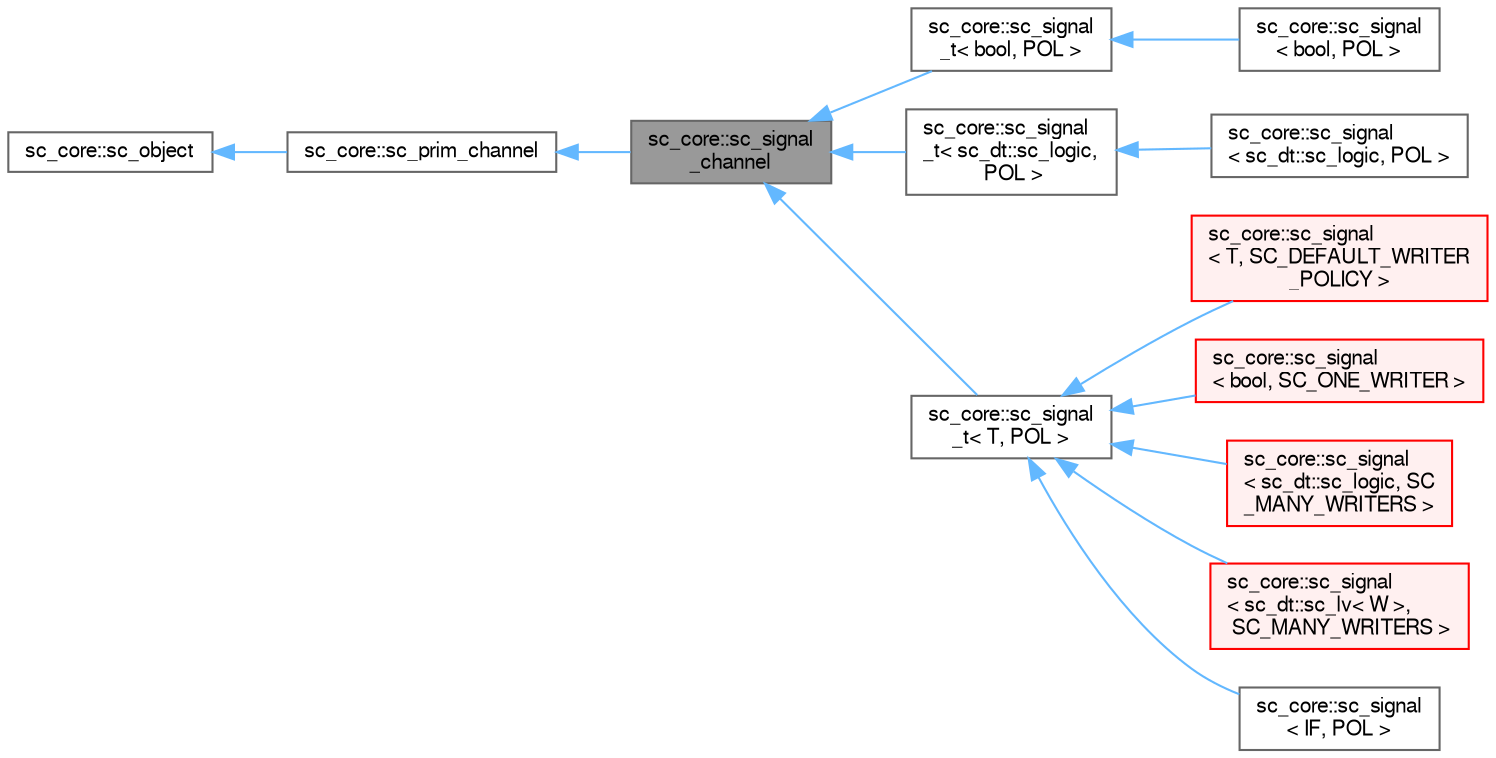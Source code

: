 digraph "sc_core::sc_signal_channel"
{
 // LATEX_PDF_SIZE
  bgcolor="transparent";
  edge [fontname=FreeSans,fontsize=10,labelfontname=FreeSans,labelfontsize=10];
  node [fontname=FreeSans,fontsize=10,shape=box,height=0.2,width=0.4];
  rankdir="LR";
  Node1 [id="Node000001",label="sc_core::sc_signal\l_channel",height=0.2,width=0.4,color="gray40", fillcolor="grey60", style="filled", fontcolor="black",tooltip=" "];
  Node2 -> Node1 [id="edge1_Node000001_Node000002",dir="back",color="steelblue1",style="solid",tooltip=" "];
  Node2 [id="Node000002",label="sc_core::sc_prim_channel",height=0.2,width=0.4,color="gray40", fillcolor="white", style="filled",URL="$a01389.html",tooltip=" "];
  Node3 -> Node2 [id="edge2_Node000002_Node000003",dir="back",color="steelblue1",style="solid",tooltip=" "];
  Node3 [id="Node000003",label="sc_core::sc_object",height=0.2,width=0.4,color="gray40", fillcolor="white", style="filled",URL="$a02125.html",tooltip=" "];
  Node1 -> Node4 [id="edge3_Node000001_Node000004",dir="back",color="steelblue1",style="solid",tooltip=" "];
  Node4 [id="Node000004",label="sc_core::sc_signal\l_t\< bool, POL \>",height=0.2,width=0.4,color="gray40", fillcolor="white", style="filled",URL="$a01409.html",tooltip=" "];
  Node4 -> Node5 [id="edge4_Node000004_Node000005",dir="back",color="steelblue1",style="solid",tooltip=" "];
  Node5 [id="Node000005",label="sc_core::sc_signal\l\< bool, POL \>",height=0.2,width=0.4,color="gray40", fillcolor="white", style="filled",URL="$a01417.html",tooltip=" "];
  Node1 -> Node6 [id="edge5_Node000001_Node000006",dir="back",color="steelblue1",style="solid",tooltip=" "];
  Node6 [id="Node000006",label="sc_core::sc_signal\l_t\< sc_dt::sc_logic,\l POL \>",height=0.2,width=0.4,color="gray40", fillcolor="white", style="filled",URL="$a01409.html",tooltip=" "];
  Node6 -> Node7 [id="edge6_Node000006_Node000007",dir="back",color="steelblue1",style="solid",tooltip=" "];
  Node7 [id="Node000007",label="sc_core::sc_signal\l\< sc_dt::sc_logic, POL \>",height=0.2,width=0.4,color="gray40", fillcolor="white", style="filled",URL="$a01421.html",tooltip=" "];
  Node1 -> Node8 [id="edge7_Node000001_Node000008",dir="back",color="steelblue1",style="solid",tooltip=" "];
  Node8 [id="Node000008",label="sc_core::sc_signal\l_t\< T, POL \>",height=0.2,width=0.4,color="gray40", fillcolor="white", style="filled",URL="$a01409.html",tooltip=" "];
  Node8 -> Node9 [id="edge8_Node000008_Node000009",dir="back",color="steelblue1",style="solid",tooltip=" "];
  Node9 [id="Node000009",label="sc_core::sc_signal\l\< T, SC_DEFAULT_WRITER\l_POLICY \>",height=0.2,width=0.4,color="red", fillcolor="#FFF0F0", style="filled",URL="$a01413.html",tooltip=" "];
  Node8 -> Node11 [id="edge9_Node000008_Node000011",dir="back",color="steelblue1",style="solid",tooltip=" "];
  Node11 [id="Node000011",label="sc_core::sc_signal\l\< bool, SC_ONE_WRITER \>",height=0.2,width=0.4,color="red", fillcolor="#FFF0F0", style="filled",URL="$a01413.html",tooltip=" "];
  Node8 -> Node13 [id="edge10_Node000008_Node000013",dir="back",color="steelblue1",style="solid",tooltip=" "];
  Node13 [id="Node000013",label="sc_core::sc_signal\l\< sc_dt::sc_logic, SC\l_MANY_WRITERS \>",height=0.2,width=0.4,color="red", fillcolor="#FFF0F0", style="filled",URL="$a01413.html",tooltip=" "];
  Node8 -> Node15 [id="edge11_Node000008_Node000015",dir="back",color="steelblue1",style="solid",tooltip=" "];
  Node15 [id="Node000015",label="sc_core::sc_signal\l\< sc_dt::sc_lv\< W \>,\l SC_MANY_WRITERS \>",height=0.2,width=0.4,color="red", fillcolor="#FFF0F0", style="filled",URL="$a01413.html",tooltip=" "];
  Node8 -> Node17 [id="edge12_Node000008_Node000017",dir="back",color="steelblue1",style="solid",tooltip=" "];
  Node17 [id="Node000017",label="sc_core::sc_signal\l\< IF, POL \>",height=0.2,width=0.4,color="gray40", fillcolor="white", style="filled",URL="$a01413.html",tooltip=" "];
}
